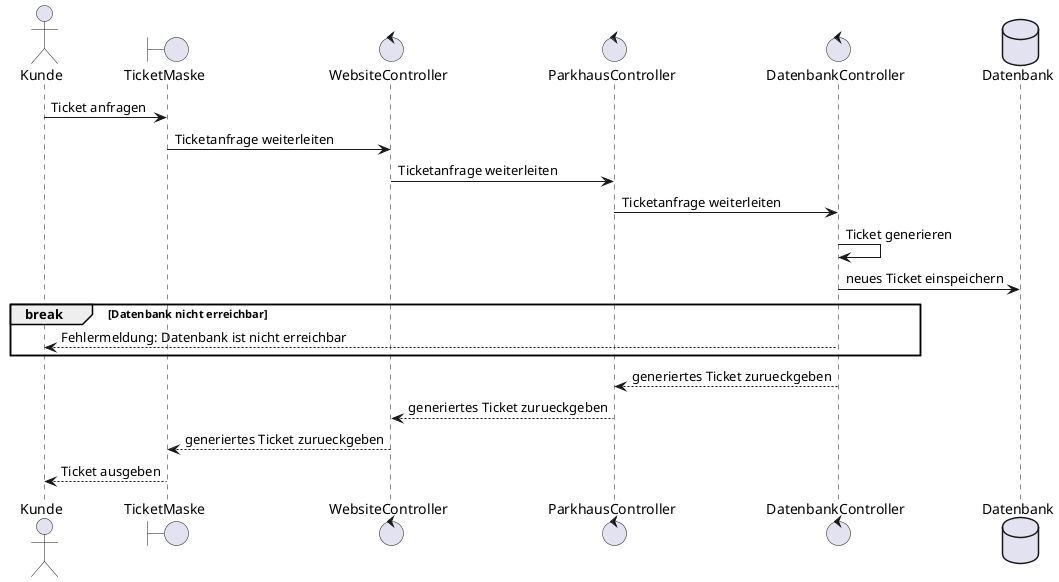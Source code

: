 @startuml
actor Kunde
boundary TicketMaske
control WebsiteController
control ParkhausController
control DatenbankController

database Datenbank
Kunde -> TicketMaske : Ticket anfragen
TicketMaske -> WebsiteController : Ticketanfrage weiterleiten
WebsiteController -> ParkhausController : Ticketanfrage weiterleiten
ParkhausController -> DatenbankController : Ticketanfrage weiterleiten
DatenbankController -> DatenbankController : Ticket generieren
DatenbankController -> Datenbank : neues Ticket einspeichern

break Datenbank nicht erreichbar
        DatenbankController --> Kunde : Fehlermeldung: Datenbank ist nicht erreichbar
end

DatenbankController --> ParkhausController : generiertes Ticket zurueckgeben
ParkhausController --> WebsiteController : generiertes Ticket zurueckgeben
WebsiteController --> TicketMaske : generiertes Ticket zurueckgeben
TicketMaske --> Kunde : Ticket ausgeben
@enduml